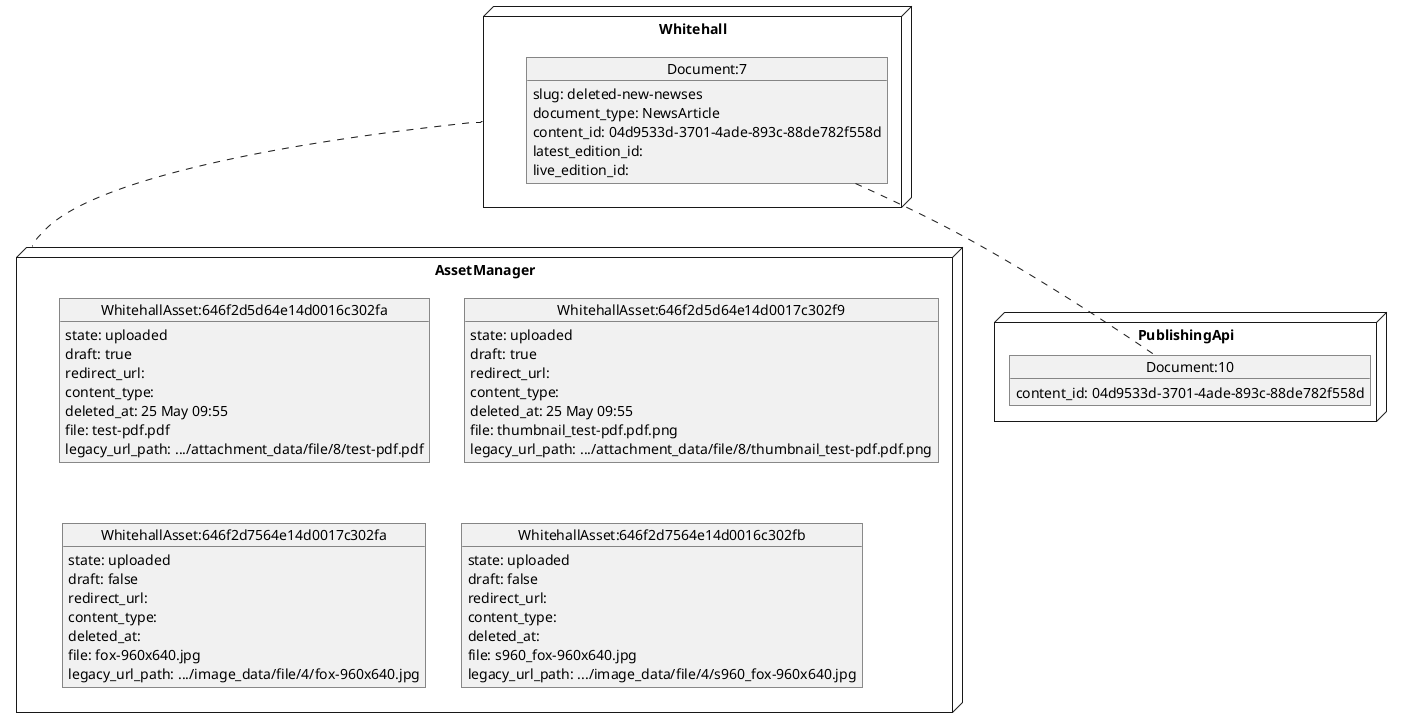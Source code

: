 @startuml
node Whitehall {
object "Document:7" as Document_7 {
  slug: deleted-new-newses
  document_type: NewsArticle
  content_id: 04d9533d-3701-4ade-893c-88de782f558d
  latest_edition_id:
  live_edition_id:
}
}



node PublishingApi {
object "Document:10" as pubapi_Document_10 {
  content_id: 04d9533d-3701-4ade-893c-88de782f558d
}
}



node AssetManager {
object "WhitehallAsset:646f2d5d64e14d0016c302fa" as am_WhitehallAsset_646f2d5d64e14d0016c302fa {
  state: uploaded
  draft: true
  redirect_url:
  content_type:
  deleted_at: 25 May 09:55
  file: test-pdf.pdf
  legacy_url_path: .../attachment_data/file/8/test-pdf.pdf
}
object "WhitehallAsset:646f2d5d64e14d0017c302f9" as am_WhitehallAsset_646f2d5d64e14d0017c302f9 {
  state: uploaded
  draft: true
  redirect_url:
  content_type:
  deleted_at: 25 May 09:55
  file: thumbnail_test-pdf.pdf.png
  legacy_url_path: .../attachment_data/file/8/thumbnail_test-pdf.pdf.png
}
}

node AssetManager {
object "WhitehallAsset:646f2d7564e14d0017c302fa" as am_WhitehallAsset_646f2d7564e14d0017c302fa {
  state: uploaded
  draft: false
  redirect_url:
  content_type:
  deleted_at:
  file: fox-960x640.jpg
  legacy_url_path: .../image_data/file/4/fox-960x640.jpg
}
object "WhitehallAsset:646f2d7564e14d0016c302fb" as am_WhitehallAsset_646f2d7564e14d0016c302fb {
  state: uploaded
  draft: false
  redirect_url:
  content_type:
  deleted_at:
  file: s960_fox-960x640.jpg
  legacy_url_path: .../image_data/file/4/s960_fox-960x640.jpg
}
}



Document_7 .. pubapi_Document_10
Whitehall .. AssetManager

@enduml